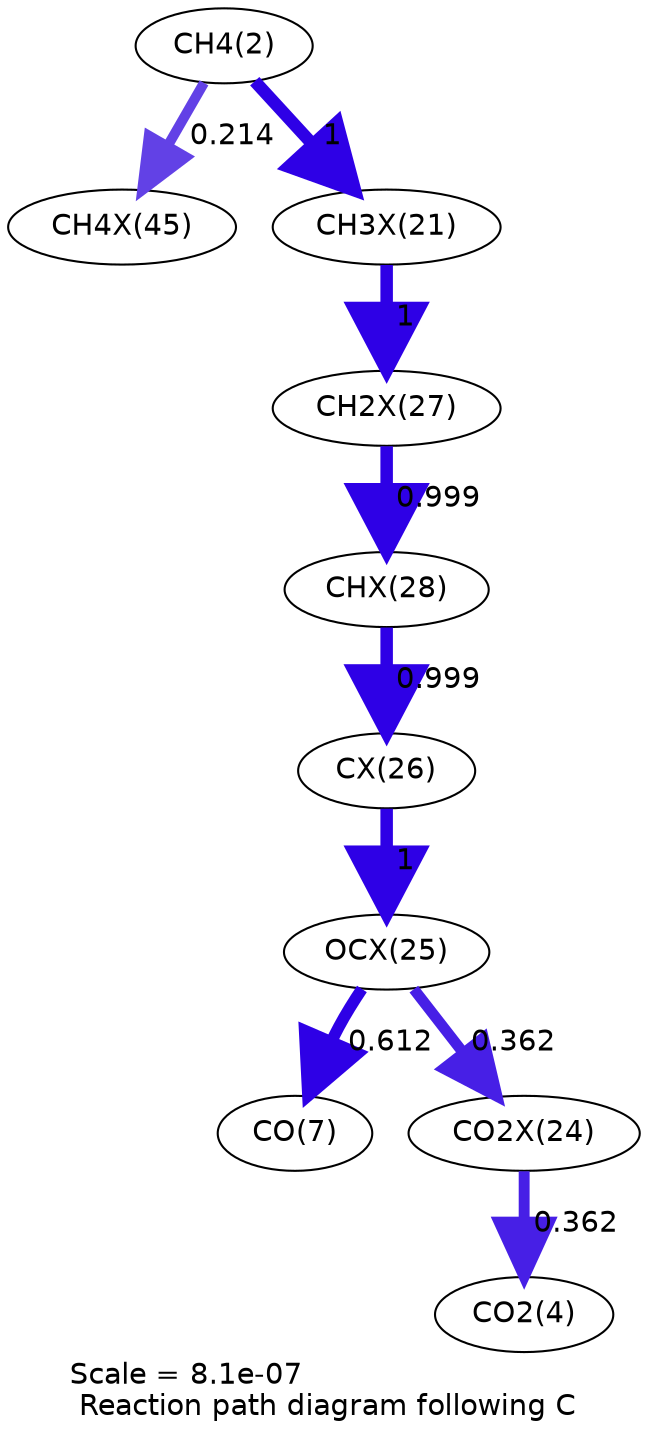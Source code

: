 digraph reaction_paths {
center=1;
s4 -> s32[fontname="Helvetica", penwidth=4.84, arrowsize=2.42, color="0.7, 0.714, 0.9"
, label=" 0.214"];
s4 -> s24[fontname="Helvetica", penwidth=6, arrowsize=3, color="0.7, 1.5, 0.9"
, label=" 1"];
s24 -> s30[fontname="Helvetica", penwidth=6, arrowsize=3, color="0.7, 1.5, 0.9"
, label=" 1"];
s30 -> s31[fontname="Helvetica", penwidth=6, arrowsize=3, color="0.7, 1.5, 0.9"
, label=" 0.999"];
s31 -> s29[fontname="Helvetica", penwidth=6, arrowsize=3, color="0.7, 1.5, 0.9"
, label=" 0.999"];
s29 -> s28[fontname="Helvetica", penwidth=6, arrowsize=3, color="0.7, 1.5, 0.9"
, label=" 1"];
s28 -> s9[fontname="Helvetica", penwidth=5.63, arrowsize=2.81, color="0.7, 1.11, 0.9"
, label=" 0.612"];
s28 -> s27[fontname="Helvetica", penwidth=5.23, arrowsize=2.62, color="0.7, 0.862, 0.9"
, label=" 0.362"];
s27 -> s6[fontname="Helvetica", penwidth=5.23, arrowsize=2.62, color="0.7, 0.862, 0.9"
, label=" 0.362"];
s4 [ fontname="Helvetica", label="CH4(2)"];
s6 [ fontname="Helvetica", label="CO2(4)"];
s9 [ fontname="Helvetica", label="CO(7)"];
s24 [ fontname="Helvetica", label="CH3X(21)"];
s27 [ fontname="Helvetica", label="CO2X(24)"];
s28 [ fontname="Helvetica", label="OCX(25)"];
s29 [ fontname="Helvetica", label="CX(26)"];
s30 [ fontname="Helvetica", label="CH2X(27)"];
s31 [ fontname="Helvetica", label="CHX(28)"];
s32 [ fontname="Helvetica", label="CH4X(45)"];
 label = "Scale = 8.1e-07\l Reaction path diagram following C";
 fontname = "Helvetica";
}
